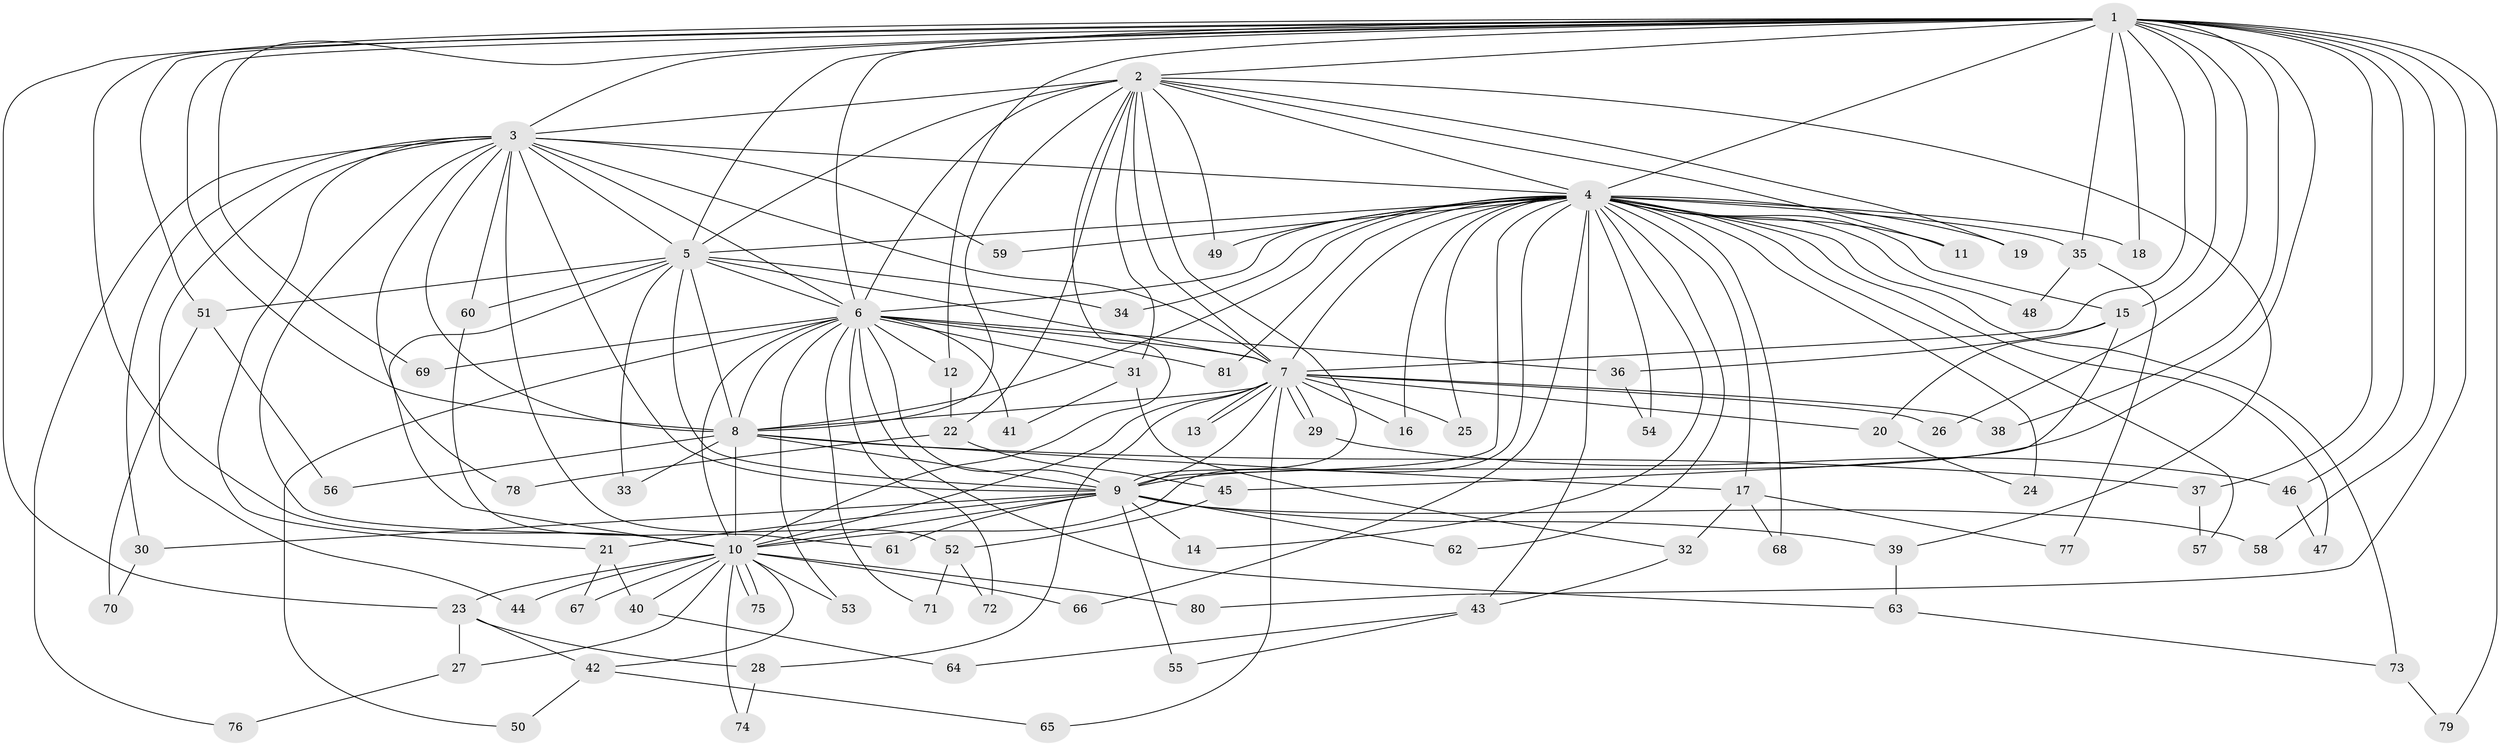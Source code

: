// Generated by graph-tools (version 1.1) at 2025/45/03/09/25 04:45:35]
// undirected, 81 vertices, 187 edges
graph export_dot {
graph [start="1"]
  node [color=gray90,style=filled];
  1;
  2;
  3;
  4;
  5;
  6;
  7;
  8;
  9;
  10;
  11;
  12;
  13;
  14;
  15;
  16;
  17;
  18;
  19;
  20;
  21;
  22;
  23;
  24;
  25;
  26;
  27;
  28;
  29;
  30;
  31;
  32;
  33;
  34;
  35;
  36;
  37;
  38;
  39;
  40;
  41;
  42;
  43;
  44;
  45;
  46;
  47;
  48;
  49;
  50;
  51;
  52;
  53;
  54;
  55;
  56;
  57;
  58;
  59;
  60;
  61;
  62;
  63;
  64;
  65;
  66;
  67;
  68;
  69;
  70;
  71;
  72;
  73;
  74;
  75;
  76;
  77;
  78;
  79;
  80;
  81;
  1 -- 2;
  1 -- 3;
  1 -- 4;
  1 -- 5;
  1 -- 6;
  1 -- 7;
  1 -- 8;
  1 -- 9;
  1 -- 10;
  1 -- 12;
  1 -- 15;
  1 -- 18;
  1 -- 23;
  1 -- 26;
  1 -- 35;
  1 -- 37;
  1 -- 38;
  1 -- 46;
  1 -- 51;
  1 -- 58;
  1 -- 69;
  1 -- 79;
  1 -- 80;
  2 -- 3;
  2 -- 4;
  2 -- 5;
  2 -- 6;
  2 -- 7;
  2 -- 8;
  2 -- 9;
  2 -- 10;
  2 -- 11;
  2 -- 19;
  2 -- 22;
  2 -- 31;
  2 -- 39;
  2 -- 49;
  3 -- 4;
  3 -- 5;
  3 -- 6;
  3 -- 7;
  3 -- 8;
  3 -- 9;
  3 -- 10;
  3 -- 21;
  3 -- 30;
  3 -- 44;
  3 -- 52;
  3 -- 59;
  3 -- 60;
  3 -- 76;
  3 -- 78;
  4 -- 5;
  4 -- 6;
  4 -- 7;
  4 -- 8;
  4 -- 9;
  4 -- 10;
  4 -- 11;
  4 -- 14;
  4 -- 15;
  4 -- 16;
  4 -- 17;
  4 -- 18;
  4 -- 19;
  4 -- 24;
  4 -- 25;
  4 -- 34;
  4 -- 35;
  4 -- 43;
  4 -- 47;
  4 -- 48;
  4 -- 49;
  4 -- 54;
  4 -- 57;
  4 -- 59;
  4 -- 62;
  4 -- 66;
  4 -- 68;
  4 -- 73;
  4 -- 81;
  5 -- 6;
  5 -- 7;
  5 -- 8;
  5 -- 9;
  5 -- 10;
  5 -- 33;
  5 -- 34;
  5 -- 51;
  5 -- 60;
  6 -- 7;
  6 -- 8;
  6 -- 9;
  6 -- 10;
  6 -- 12;
  6 -- 31;
  6 -- 36;
  6 -- 41;
  6 -- 50;
  6 -- 53;
  6 -- 63;
  6 -- 69;
  6 -- 71;
  6 -- 72;
  6 -- 81;
  7 -- 8;
  7 -- 9;
  7 -- 10;
  7 -- 13;
  7 -- 13;
  7 -- 16;
  7 -- 20;
  7 -- 25;
  7 -- 26;
  7 -- 28;
  7 -- 29;
  7 -- 29;
  7 -- 38;
  7 -- 65;
  8 -- 9;
  8 -- 10;
  8 -- 17;
  8 -- 33;
  8 -- 37;
  8 -- 56;
  9 -- 10;
  9 -- 14;
  9 -- 21;
  9 -- 30;
  9 -- 39;
  9 -- 55;
  9 -- 58;
  9 -- 61;
  9 -- 62;
  10 -- 23;
  10 -- 27;
  10 -- 40;
  10 -- 42;
  10 -- 44;
  10 -- 53;
  10 -- 66;
  10 -- 67;
  10 -- 74;
  10 -- 75;
  10 -- 75;
  10 -- 80;
  12 -- 22;
  15 -- 20;
  15 -- 36;
  15 -- 45;
  17 -- 32;
  17 -- 68;
  17 -- 77;
  20 -- 24;
  21 -- 40;
  21 -- 67;
  22 -- 45;
  22 -- 78;
  23 -- 27;
  23 -- 28;
  23 -- 42;
  27 -- 76;
  28 -- 74;
  29 -- 46;
  30 -- 70;
  31 -- 32;
  31 -- 41;
  32 -- 43;
  35 -- 48;
  35 -- 77;
  36 -- 54;
  37 -- 57;
  39 -- 63;
  40 -- 64;
  42 -- 50;
  42 -- 65;
  43 -- 55;
  43 -- 64;
  45 -- 52;
  46 -- 47;
  51 -- 56;
  51 -- 70;
  52 -- 71;
  52 -- 72;
  60 -- 61;
  63 -- 73;
  73 -- 79;
}
